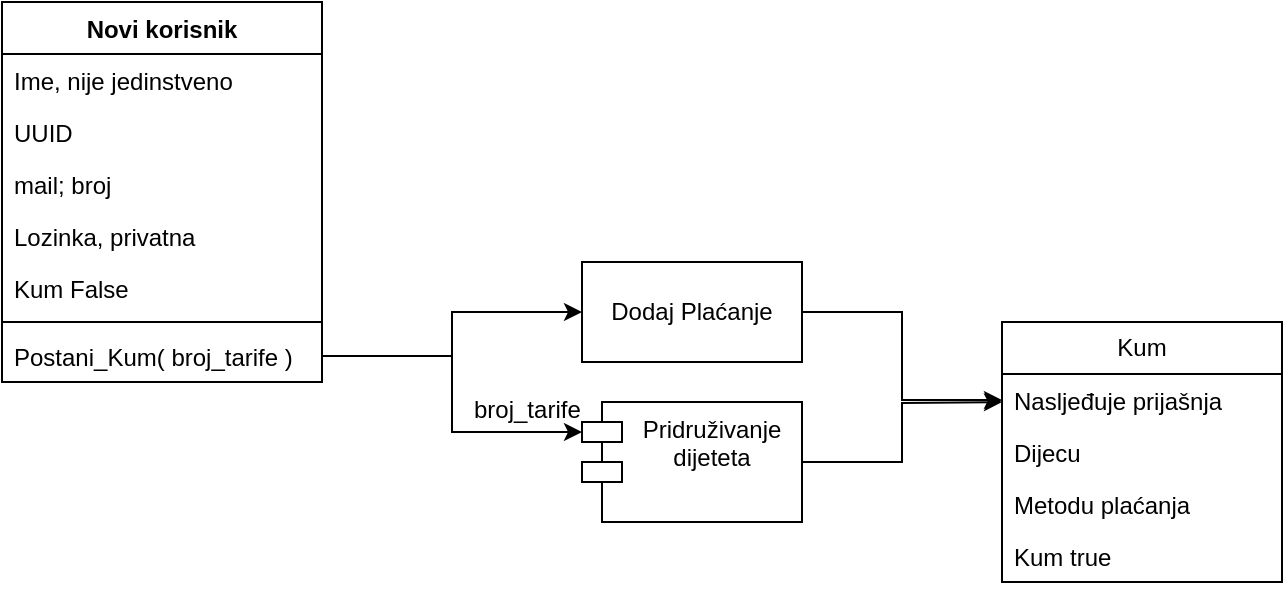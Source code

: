 <mxfile version="21.1.1" type="github">
  <diagram name="Odnosi" id="b5b7bab2-c9e2-2cf4-8b2a-24fd1a2a6d21">
    <mxGraphModel dx="1434" dy="796" grid="1" gridSize="10" guides="1" tooltips="1" connect="1" arrows="1" fold="1" page="1" pageScale="1" pageWidth="827" pageHeight="1169" background="none" math="0" shadow="0">
      <root>
        <mxCell id="0" />
        <mxCell id="1" parent="0" />
        <mxCell id="CNKn6cX1Ovi-BV8Oh0FE-32" value="Kum" style="swimlane;fontStyle=0;childLayout=stackLayout;horizontal=1;startSize=26;fillColor=none;horizontalStack=0;resizeParent=1;resizeParentMax=0;resizeLast=0;collapsible=1;marginBottom=0;whiteSpace=wrap;html=1;" vertex="1" parent="1">
          <mxGeometry x="540" y="440" width="140" height="130" as="geometry" />
        </mxCell>
        <mxCell id="CNKn6cX1Ovi-BV8Oh0FE-33" value="Nasljeđuje prijašnja" style="text;strokeColor=none;fillColor=none;align=left;verticalAlign=top;spacingLeft=4;spacingRight=4;overflow=hidden;rotatable=0;points=[[0,0.5],[1,0.5]];portConstraint=eastwest;whiteSpace=wrap;html=1;" vertex="1" parent="CNKn6cX1Ovi-BV8Oh0FE-32">
          <mxGeometry y="26" width="140" height="26" as="geometry" />
        </mxCell>
        <mxCell id="CNKn6cX1Ovi-BV8Oh0FE-34" value="Dijecu" style="text;strokeColor=none;fillColor=none;align=left;verticalAlign=top;spacingLeft=4;spacingRight=4;overflow=hidden;rotatable=0;points=[[0,0.5],[1,0.5]];portConstraint=eastwest;whiteSpace=wrap;html=1;" vertex="1" parent="CNKn6cX1Ovi-BV8Oh0FE-32">
          <mxGeometry y="52" width="140" height="26" as="geometry" />
        </mxCell>
        <mxCell id="CNKn6cX1Ovi-BV8Oh0FE-35" value="Metodu plaćanja" style="text;strokeColor=none;fillColor=none;align=left;verticalAlign=top;spacingLeft=4;spacingRight=4;overflow=hidden;rotatable=0;points=[[0,0.5],[1,0.5]];portConstraint=eastwest;whiteSpace=wrap;html=1;" vertex="1" parent="CNKn6cX1Ovi-BV8Oh0FE-32">
          <mxGeometry y="78" width="140" height="26" as="geometry" />
        </mxCell>
        <mxCell id="CNKn6cX1Ovi-BV8Oh0FE-36" value="Kum true" style="text;strokeColor=none;fillColor=none;align=left;verticalAlign=top;spacingLeft=4;spacingRight=4;overflow=hidden;rotatable=0;points=[[0,0.5],[1,0.5]];portConstraint=eastwest;whiteSpace=wrap;html=1;" vertex="1" parent="CNKn6cX1Ovi-BV8Oh0FE-32">
          <mxGeometry y="104" width="140" height="26" as="geometry" />
        </mxCell>
        <mxCell id="CNKn6cX1Ovi-BV8Oh0FE-38" value="Novi korisnik" style="swimlane;fontStyle=1;align=center;verticalAlign=top;childLayout=stackLayout;horizontal=1;startSize=26;horizontalStack=0;resizeParent=1;resizeParentMax=0;resizeLast=0;collapsible=1;marginBottom=0;whiteSpace=wrap;html=1;" vertex="1" parent="1">
          <mxGeometry x="40" y="280" width="160" height="190" as="geometry" />
        </mxCell>
        <mxCell id="CNKn6cX1Ovi-BV8Oh0FE-42" value="Ime, nije jedinstveno" style="text;strokeColor=none;fillColor=none;align=left;verticalAlign=top;spacingLeft=4;spacingRight=4;overflow=hidden;rotatable=0;points=[[0,0.5],[1,0.5]];portConstraint=eastwest;whiteSpace=wrap;html=1;" vertex="1" parent="CNKn6cX1Ovi-BV8Oh0FE-38">
          <mxGeometry y="26" width="160" height="26" as="geometry" />
        </mxCell>
        <mxCell id="CNKn6cX1Ovi-BV8Oh0FE-28" value="UUID" style="text;strokeColor=none;fillColor=none;align=left;verticalAlign=top;spacingLeft=4;spacingRight=4;overflow=hidden;rotatable=0;points=[[0,0.5],[1,0.5]];portConstraint=eastwest;whiteSpace=wrap;html=1;" vertex="1" parent="CNKn6cX1Ovi-BV8Oh0FE-38">
          <mxGeometry y="52" width="160" height="26" as="geometry" />
        </mxCell>
        <mxCell id="CNKn6cX1Ovi-BV8Oh0FE-29" value="mail; broj" style="text;strokeColor=none;fillColor=none;align=left;verticalAlign=top;spacingLeft=4;spacingRight=4;overflow=hidden;rotatable=0;points=[[0,0.5],[1,0.5]];portConstraint=eastwest;whiteSpace=wrap;html=1;" vertex="1" parent="CNKn6cX1Ovi-BV8Oh0FE-38">
          <mxGeometry y="78" width="160" height="26" as="geometry" />
        </mxCell>
        <mxCell id="CNKn6cX1Ovi-BV8Oh0FE-30" value="Lozinka, privatna" style="text;strokeColor=none;fillColor=none;align=left;verticalAlign=top;spacingLeft=4;spacingRight=4;overflow=hidden;rotatable=0;points=[[0,0.5],[1,0.5]];portConstraint=eastwest;whiteSpace=wrap;html=1;" vertex="1" parent="CNKn6cX1Ovi-BV8Oh0FE-38">
          <mxGeometry y="104" width="160" height="26" as="geometry" />
        </mxCell>
        <mxCell id="CNKn6cX1Ovi-BV8Oh0FE-31" value="Kum False" style="text;strokeColor=none;fillColor=none;align=left;verticalAlign=top;spacingLeft=4;spacingRight=4;overflow=hidden;rotatable=0;points=[[0,0.5],[1,0.5]];portConstraint=eastwest;whiteSpace=wrap;html=1;" vertex="1" parent="CNKn6cX1Ovi-BV8Oh0FE-38">
          <mxGeometry y="130" width="160" height="26" as="geometry" />
        </mxCell>
        <mxCell id="CNKn6cX1Ovi-BV8Oh0FE-40" value="" style="line;strokeWidth=1;fillColor=none;align=left;verticalAlign=middle;spacingTop=-1;spacingLeft=3;spacingRight=3;rotatable=0;labelPosition=right;points=[];portConstraint=eastwest;strokeColor=inherit;" vertex="1" parent="CNKn6cX1Ovi-BV8Oh0FE-38">
          <mxGeometry y="156" width="160" height="8" as="geometry" />
        </mxCell>
        <mxCell id="CNKn6cX1Ovi-BV8Oh0FE-41" value="Postani_Kum( broj_tarife )" style="text;strokeColor=none;fillColor=none;align=left;verticalAlign=top;spacingLeft=4;spacingRight=4;overflow=hidden;rotatable=0;points=[[0,0.5],[1,0.5]];portConstraint=eastwest;whiteSpace=wrap;html=1;" vertex="1" parent="CNKn6cX1Ovi-BV8Oh0FE-38">
          <mxGeometry y="164" width="160" height="26" as="geometry" />
        </mxCell>
        <mxCell id="CNKn6cX1Ovi-BV8Oh0FE-52" style="edgeStyle=orthogonalEdgeStyle;rounded=0;orthogonalLoop=1;jettySize=auto;html=1;exitX=1;exitY=0.5;exitDx=0;exitDy=0;entryX=0;entryY=0.5;entryDx=0;entryDy=0;" edge="1" parent="1" source="CNKn6cX1Ovi-BV8Oh0FE-47" target="CNKn6cX1Ovi-BV8Oh0FE-33">
          <mxGeometry relative="1" as="geometry" />
        </mxCell>
        <mxCell id="CNKn6cX1Ovi-BV8Oh0FE-47" value="Dodaj Plaćanje" style="html=1;whiteSpace=wrap;" vertex="1" parent="1">
          <mxGeometry x="330" y="410" width="110" height="50" as="geometry" />
        </mxCell>
        <mxCell id="CNKn6cX1Ovi-BV8Oh0FE-48" style="edgeStyle=orthogonalEdgeStyle;rounded=0;orthogonalLoop=1;jettySize=auto;html=1;exitX=1;exitY=0.5;exitDx=0;exitDy=0;entryX=0;entryY=0.5;entryDx=0;entryDy=0;" edge="1" parent="1" source="CNKn6cX1Ovi-BV8Oh0FE-41" target="CNKn6cX1Ovi-BV8Oh0FE-47">
          <mxGeometry relative="1" as="geometry" />
        </mxCell>
        <mxCell id="CNKn6cX1Ovi-BV8Oh0FE-46" style="edgeStyle=orthogonalEdgeStyle;rounded=0;orthogonalLoop=1;jettySize=auto;html=1;exitX=1;exitY=0.5;exitDx=0;exitDy=0;entryX=0;entryY=0;entryDx=0;entryDy=15;entryPerimeter=0;" edge="1" parent="1" source="CNKn6cX1Ovi-BV8Oh0FE-41" target="CNKn6cX1Ovi-BV8Oh0FE-50">
          <mxGeometry relative="1" as="geometry">
            <mxPoint x="310" y="495" as="targetPoint" />
          </mxGeometry>
        </mxCell>
        <mxCell id="CNKn6cX1Ovi-BV8Oh0FE-53" style="edgeStyle=orthogonalEdgeStyle;rounded=0;orthogonalLoop=1;jettySize=auto;html=1;exitX=1;exitY=0.5;exitDx=0;exitDy=0;" edge="1" parent="1" source="CNKn6cX1Ovi-BV8Oh0FE-50">
          <mxGeometry relative="1" as="geometry">
            <mxPoint x="540" y="480" as="targetPoint" />
          </mxGeometry>
        </mxCell>
        <mxCell id="CNKn6cX1Ovi-BV8Oh0FE-50" value="Pridruživanje dijeteta" style="shape=module;align=left;spacingLeft=20;align=center;verticalAlign=top;whiteSpace=wrap;html=1;" vertex="1" parent="1">
          <mxGeometry x="330" y="480" width="110" height="60" as="geometry" />
        </mxCell>
        <mxCell id="CNKn6cX1Ovi-BV8Oh0FE-51" value="broj_tarife&lt;br&gt;" style="text;strokeColor=none;fillColor=none;align=left;verticalAlign=top;spacingLeft=4;spacingRight=4;overflow=hidden;rotatable=0;points=[[0,0.5],[1,0.5]];portConstraint=eastwest;whiteSpace=wrap;html=1;" vertex="1" parent="1">
          <mxGeometry x="270" y="470" width="100" height="26" as="geometry" />
        </mxCell>
      </root>
    </mxGraphModel>
  </diagram>
</mxfile>
